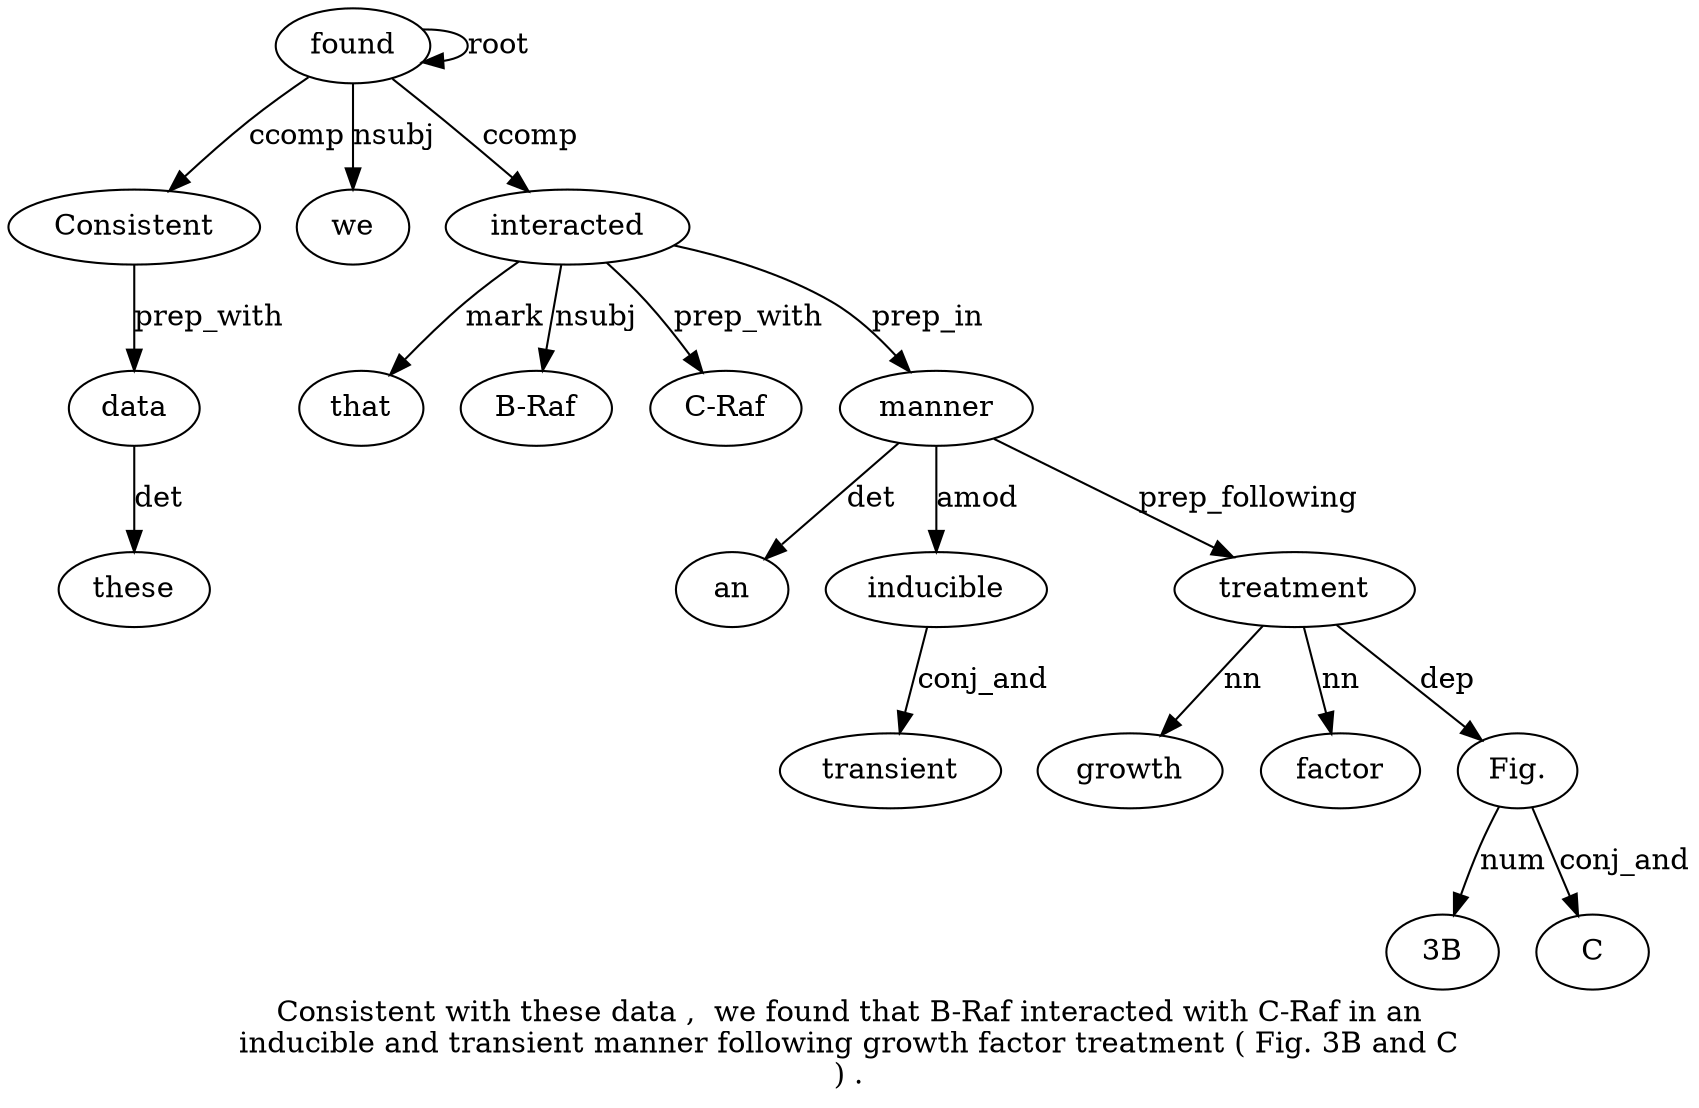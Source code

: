 digraph "Consistent with these data ,  we found that B-Raf interacted with C-Raf in an inducible and transient manner following growth factor treatment ( Fig. 3B and C ) ." {
label="Consistent with these data ,  we found that B-Raf interacted with C-Raf in an
inducible and transient manner following growth factor treatment ( Fig. 3B and C
) .";
found7 [style=filled, fillcolor=white, label=found];
Consistent1 [style=filled, fillcolor=white, label=Consistent];
found7 -> Consistent1  [label=ccomp];
data4 [style=filled, fillcolor=white, label=data];
these3 [style=filled, fillcolor=white, label=these];
data4 -> these3  [label=det];
Consistent1 -> data4  [label=prep_with];
we6 [style=filled, fillcolor=white, label=we];
found7 -> we6  [label=nsubj];
found7 -> found7  [label=root];
interacted10 [style=filled, fillcolor=white, label=interacted];
that8 [style=filled, fillcolor=white, label=that];
interacted10 -> that8  [label=mark];
"B-Raf9" [style=filled, fillcolor=white, label="B-Raf"];
interacted10 -> "B-Raf9"  [label=nsubj];
found7 -> interacted10  [label=ccomp];
"C-Raf12" [style=filled, fillcolor=white, label="C-Raf"];
interacted10 -> "C-Raf12"  [label=prep_with];
manner18 [style=filled, fillcolor=white, label=manner];
an14 [style=filled, fillcolor=white, label=an];
manner18 -> an14  [label=det];
inducible15 [style=filled, fillcolor=white, label=inducible];
manner18 -> inducible15  [label=amod];
transient17 [style=filled, fillcolor=white, label=transient];
inducible15 -> transient17  [label=conj_and];
interacted10 -> manner18  [label=prep_in];
treatment22 [style=filled, fillcolor=white, label=treatment];
growth20 [style=filled, fillcolor=white, label=growth];
treatment22 -> growth20  [label=nn];
factor21 [style=filled, fillcolor=white, label=factor];
treatment22 -> factor21  [label=nn];
manner18 -> treatment22  [label=prep_following];
"Fig.24" [style=filled, fillcolor=white, label="Fig."];
treatment22 -> "Fig.24"  [label=dep];
"3B25" [style=filled, fillcolor=white, label="3B"];
"Fig.24" -> "3B25"  [label=num];
C27 [style=filled, fillcolor=white, label=C];
"Fig.24" -> C27  [label=conj_and];
}
